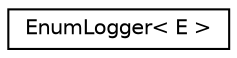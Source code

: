 digraph "Graphical Class Hierarchy"
{
 // LATEX_PDF_SIZE
  edge [fontname="Helvetica",fontsize="10",labelfontname="Helvetica",labelfontsize="10"];
  node [fontname="Helvetica",fontsize="10",shape=record];
  rankdir="LR";
  Node0 [label="EnumLogger\< E \>",height=0.2,width=0.4,color="black", fillcolor="white", style="filled",URL="$classgtl_1_1detail_1_1_enum_logger.html",tooltip=" "];
}

